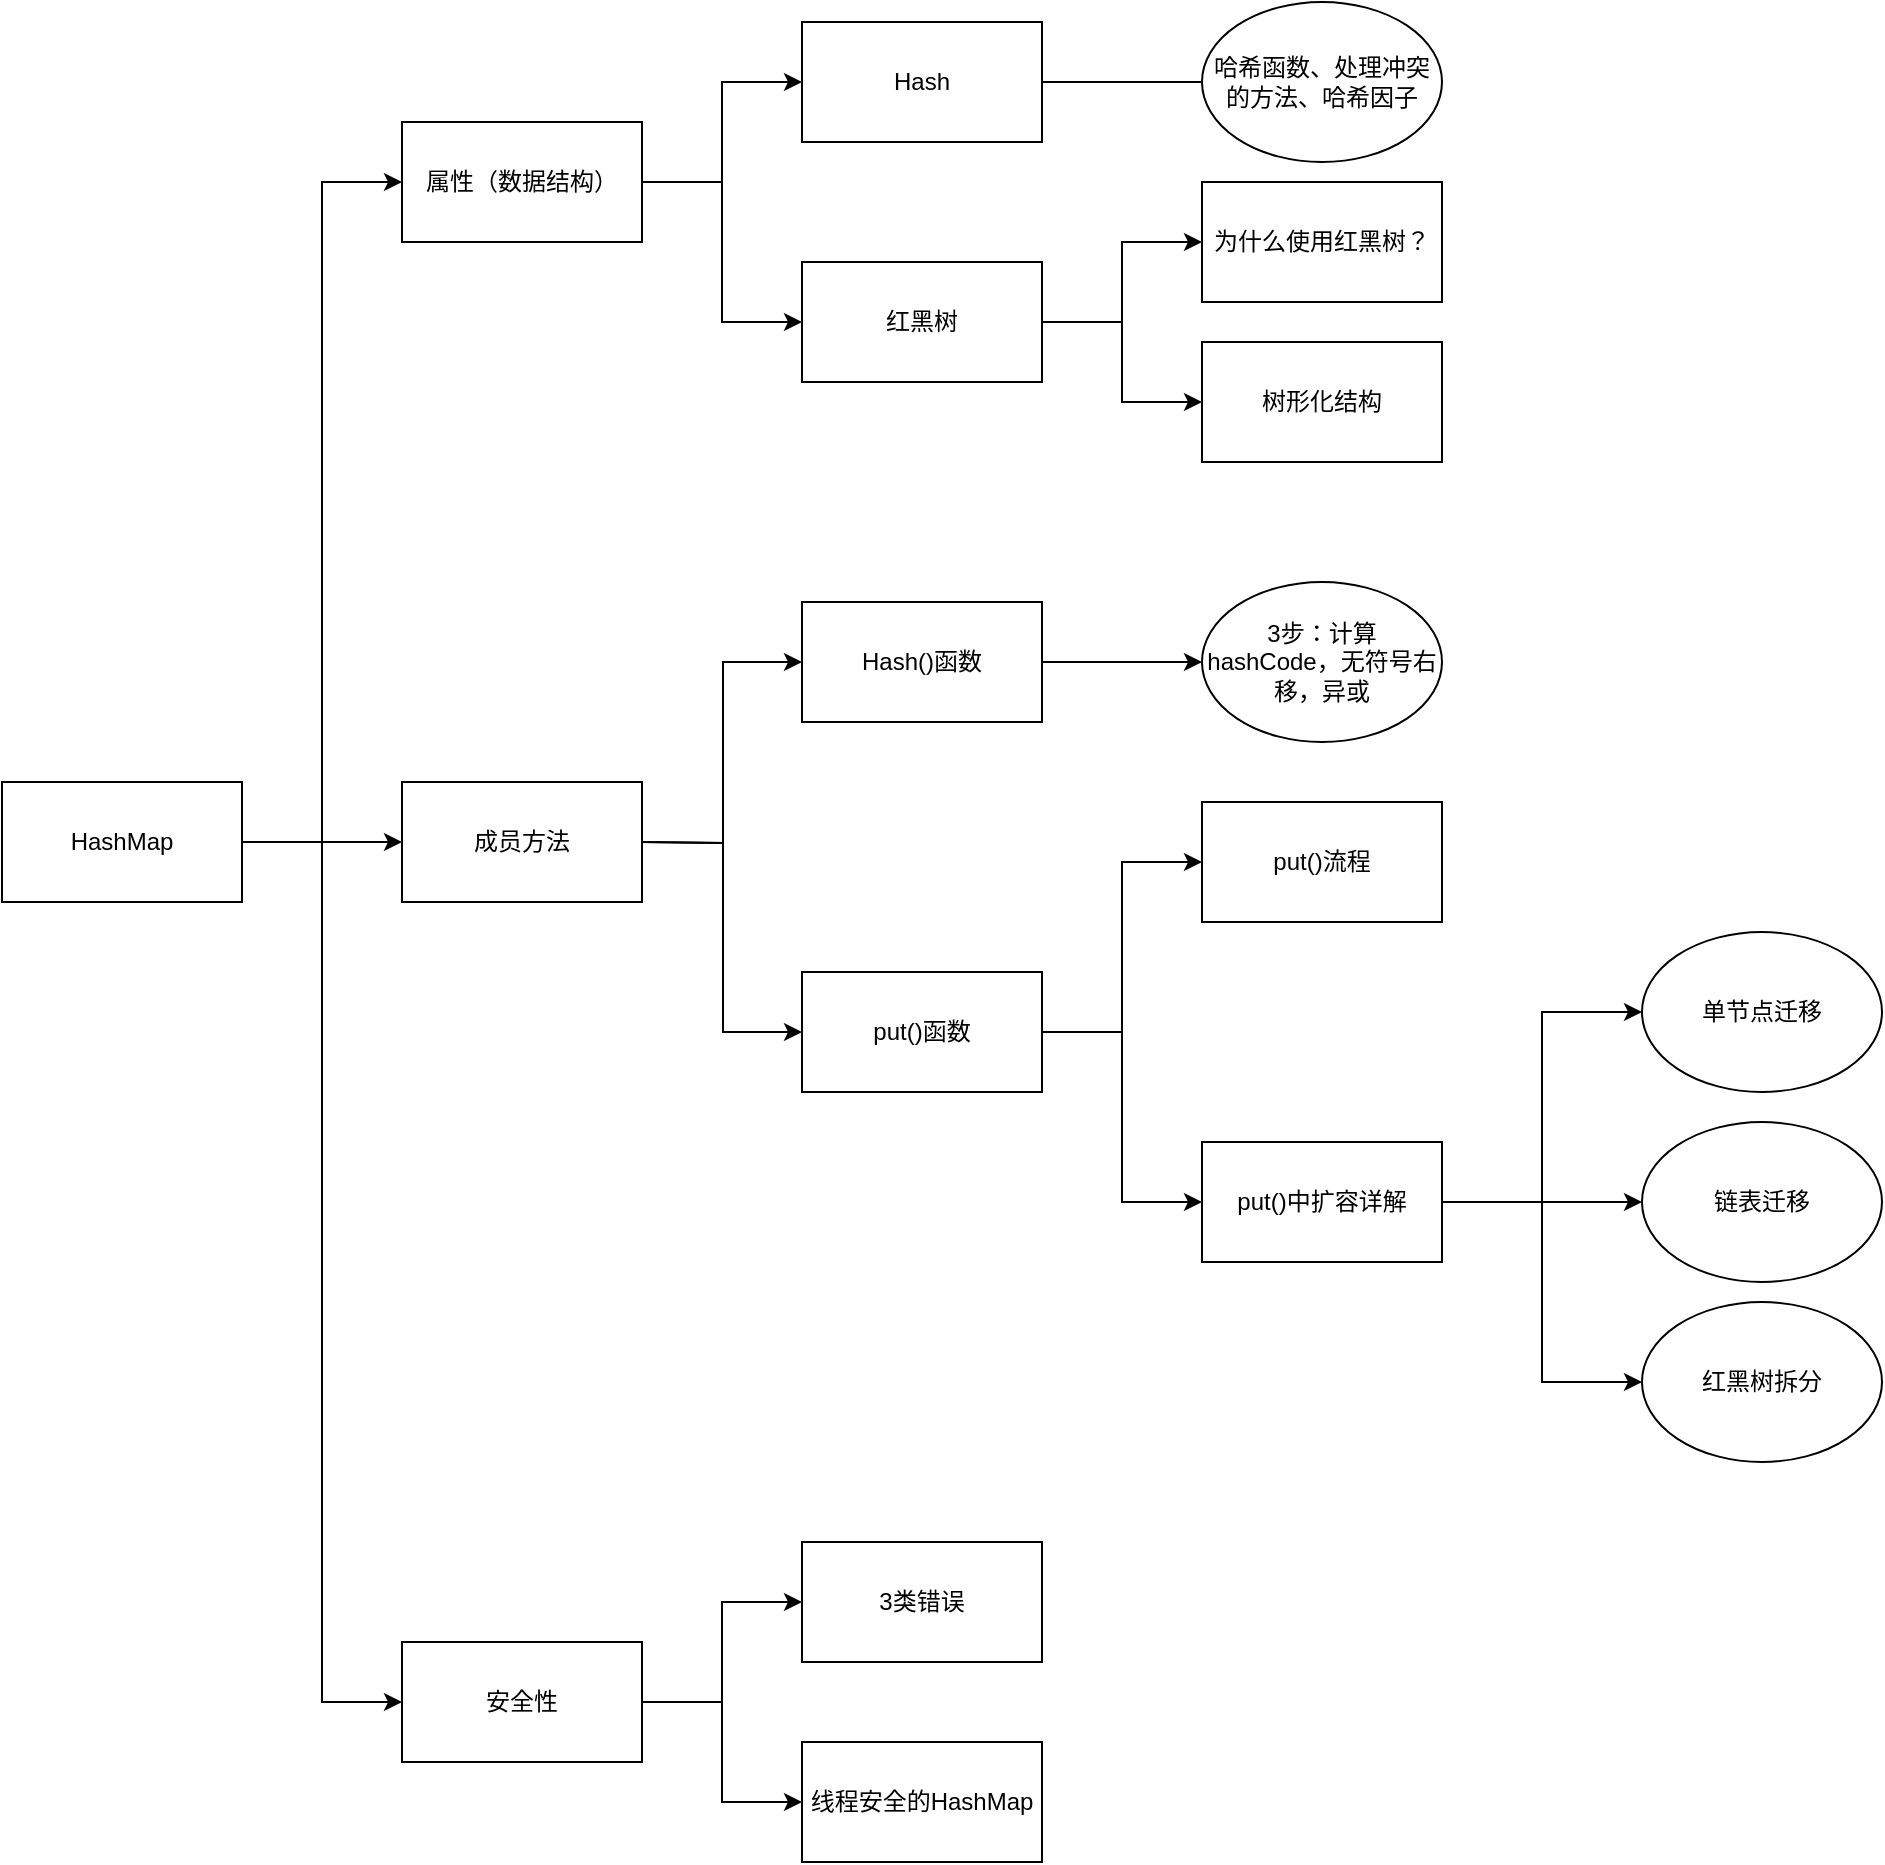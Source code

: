 <mxfile version="20.8.16" type="device"><diagram name="第 1 页" id="CEeoQa06rue6whSJmT7V"><mxGraphModel dx="1674" dy="844" grid="1" gridSize="10" guides="1" tooltips="1" connect="1" arrows="1" fold="1" page="1" pageScale="1" pageWidth="827" pageHeight="1169" math="0" shadow="0"><root><mxCell id="0"/><mxCell id="1" parent="0"/><mxCell id="RmbbUZgq3NAsc-Y9YM5n-3" value="" style="edgeStyle=orthogonalEdgeStyle;rounded=0;orthogonalLoop=1;jettySize=auto;html=1;entryX=0;entryY=0.5;entryDx=0;entryDy=0;" parent="1" source="RmbbUZgq3NAsc-Y9YM5n-1" target="RmbbUZgq3NAsc-Y9YM5n-2" edge="1"><mxGeometry relative="1" as="geometry"/></mxCell><mxCell id="RmbbUZgq3NAsc-Y9YM5n-5" style="edgeStyle=orthogonalEdgeStyle;rounded=0;orthogonalLoop=1;jettySize=auto;html=1;entryX=0;entryY=0.5;entryDx=0;entryDy=0;" parent="1" source="RmbbUZgq3NAsc-Y9YM5n-1" target="RmbbUZgq3NAsc-Y9YM5n-4" edge="1"><mxGeometry relative="1" as="geometry"/></mxCell><mxCell id="tMwZZMbg8icT0Zwv8vkY-7" style="edgeStyle=orthogonalEdgeStyle;rounded=0;orthogonalLoop=1;jettySize=auto;html=1;entryX=0;entryY=0.5;entryDx=0;entryDy=0;" edge="1" parent="1" source="RmbbUZgq3NAsc-Y9YM5n-1" target="tMwZZMbg8icT0Zwv8vkY-6"><mxGeometry relative="1" as="geometry"/></mxCell><mxCell id="RmbbUZgq3NAsc-Y9YM5n-1" value="HashMap" style="rounded=0;whiteSpace=wrap;html=1;" parent="1" vertex="1"><mxGeometry x="40" y="460" width="120" height="60" as="geometry"/></mxCell><mxCell id="RmbbUZgq3NAsc-Y9YM5n-7" value="" style="edgeStyle=orthogonalEdgeStyle;rounded=0;orthogonalLoop=1;jettySize=auto;html=1;entryX=0;entryY=0.5;entryDx=0;entryDy=0;" parent="1" source="RmbbUZgq3NAsc-Y9YM5n-2" target="RmbbUZgq3NAsc-Y9YM5n-6" edge="1"><mxGeometry relative="1" as="geometry"/></mxCell><mxCell id="RmbbUZgq3NAsc-Y9YM5n-9" style="edgeStyle=orthogonalEdgeStyle;rounded=0;orthogonalLoop=1;jettySize=auto;html=1;entryX=0;entryY=0.5;entryDx=0;entryDy=0;" parent="1" source="RmbbUZgq3NAsc-Y9YM5n-2" target="RmbbUZgq3NAsc-Y9YM5n-8" edge="1"><mxGeometry relative="1" as="geometry"/></mxCell><mxCell id="RmbbUZgq3NAsc-Y9YM5n-2" value="属性（数据结构）" style="rounded=0;whiteSpace=wrap;html=1;" parent="1" vertex="1"><mxGeometry x="240" y="130" width="120" height="60" as="geometry"/></mxCell><mxCell id="RmbbUZgq3NAsc-Y9YM5n-14" value="" style="edgeStyle=orthogonalEdgeStyle;rounded=0;orthogonalLoop=1;jettySize=auto;html=1;entryX=0;entryY=0.5;entryDx=0;entryDy=0;" parent="1" target="RmbbUZgq3NAsc-Y9YM5n-13" edge="1"><mxGeometry relative="1" as="geometry"><mxPoint x="360" y="490" as="sourcePoint"/></mxGeometry></mxCell><mxCell id="RmbbUZgq3NAsc-Y9YM5n-16" style="edgeStyle=orthogonalEdgeStyle;rounded=0;orthogonalLoop=1;jettySize=auto;html=1;entryX=0;entryY=0.5;entryDx=0;entryDy=0;" parent="1" target="RmbbUZgq3NAsc-Y9YM5n-15" edge="1"><mxGeometry relative="1" as="geometry"><mxPoint x="360" y="490" as="sourcePoint"/></mxGeometry></mxCell><mxCell id="RmbbUZgq3NAsc-Y9YM5n-4" value="成员方法" style="rounded=0;whiteSpace=wrap;html=1;" parent="1" vertex="1"><mxGeometry x="240" y="460" width="120" height="60" as="geometry"/></mxCell><mxCell id="RmbbUZgq3NAsc-Y9YM5n-11" value="" style="edgeStyle=orthogonalEdgeStyle;rounded=0;orthogonalLoop=1;jettySize=auto;html=1;" parent="1" source="RmbbUZgq3NAsc-Y9YM5n-6" edge="1"><mxGeometry relative="1" as="geometry"><mxPoint x="660" y="110" as="targetPoint"/></mxGeometry></mxCell><mxCell id="RmbbUZgq3NAsc-Y9YM5n-6" value="Hash" style="rounded=0;whiteSpace=wrap;html=1;" parent="1" vertex="1"><mxGeometry x="440" y="80" width="120" height="60" as="geometry"/></mxCell><mxCell id="tMwZZMbg8icT0Zwv8vkY-3" value="" style="edgeStyle=orthogonalEdgeStyle;rounded=0;orthogonalLoop=1;jettySize=auto;html=1;" edge="1" parent="1" source="RmbbUZgq3NAsc-Y9YM5n-8" target="tMwZZMbg8icT0Zwv8vkY-2"><mxGeometry relative="1" as="geometry"/></mxCell><mxCell id="tMwZZMbg8icT0Zwv8vkY-5" style="edgeStyle=orthogonalEdgeStyle;rounded=0;orthogonalLoop=1;jettySize=auto;html=1;entryX=0;entryY=0.5;entryDx=0;entryDy=0;" edge="1" parent="1" source="RmbbUZgq3NAsc-Y9YM5n-8" target="tMwZZMbg8icT0Zwv8vkY-4"><mxGeometry relative="1" as="geometry"/></mxCell><mxCell id="RmbbUZgq3NAsc-Y9YM5n-8" value="红黑树" style="rounded=0;whiteSpace=wrap;html=1;" parent="1" vertex="1"><mxGeometry x="440" y="200" width="120" height="60" as="geometry"/></mxCell><mxCell id="RmbbUZgq3NAsc-Y9YM5n-12" value="哈希函数、处理冲突的方法、哈希因子" style="ellipse;whiteSpace=wrap;html=1;" parent="1" vertex="1"><mxGeometry x="640" y="70" width="120" height="80" as="geometry"/></mxCell><mxCell id="RmbbUZgq3NAsc-Y9YM5n-18" style="edgeStyle=orthogonalEdgeStyle;rounded=0;orthogonalLoop=1;jettySize=auto;html=1;entryX=0;entryY=0.5;entryDx=0;entryDy=0;" parent="1" source="RmbbUZgq3NAsc-Y9YM5n-13" target="RmbbUZgq3NAsc-Y9YM5n-17" edge="1"><mxGeometry relative="1" as="geometry"/></mxCell><mxCell id="RmbbUZgq3NAsc-Y9YM5n-13" value="Hash()函数" style="rounded=0;whiteSpace=wrap;html=1;" parent="1" vertex="1"><mxGeometry x="440" y="370" width="120" height="60" as="geometry"/></mxCell><mxCell id="RmbbUZgq3NAsc-Y9YM5n-20" value="" style="edgeStyle=orthogonalEdgeStyle;rounded=0;orthogonalLoop=1;jettySize=auto;html=1;entryX=0;entryY=0.5;entryDx=0;entryDy=0;" parent="1" source="RmbbUZgq3NAsc-Y9YM5n-15" target="RmbbUZgq3NAsc-Y9YM5n-19" edge="1"><mxGeometry relative="1" as="geometry"/></mxCell><mxCell id="RmbbUZgq3NAsc-Y9YM5n-22" style="edgeStyle=orthogonalEdgeStyle;rounded=0;orthogonalLoop=1;jettySize=auto;html=1;entryX=0;entryY=0.5;entryDx=0;entryDy=0;" parent="1" source="RmbbUZgq3NAsc-Y9YM5n-15" target="RmbbUZgq3NAsc-Y9YM5n-21" edge="1"><mxGeometry relative="1" as="geometry"/></mxCell><mxCell id="RmbbUZgq3NAsc-Y9YM5n-15" value="put()函数" style="rounded=0;whiteSpace=wrap;html=1;" parent="1" vertex="1"><mxGeometry x="440" y="555" width="120" height="60" as="geometry"/></mxCell><mxCell id="RmbbUZgq3NAsc-Y9YM5n-17" value="3步：计算hashCode，无符号右移，异或" style="ellipse;whiteSpace=wrap;html=1;" parent="1" vertex="1"><mxGeometry x="640" y="360" width="120" height="80" as="geometry"/></mxCell><mxCell id="RmbbUZgq3NAsc-Y9YM5n-19" value="put()流程" style="rounded=0;whiteSpace=wrap;html=1;" parent="1" vertex="1"><mxGeometry x="640" y="470" width="120" height="60" as="geometry"/></mxCell><mxCell id="RmbbUZgq3NAsc-Y9YM5n-24" value="" style="edgeStyle=orthogonalEdgeStyle;rounded=0;orthogonalLoop=1;jettySize=auto;html=1;entryX=0;entryY=0.5;entryDx=0;entryDy=0;" parent="1" source="RmbbUZgq3NAsc-Y9YM5n-21" target="RmbbUZgq3NAsc-Y9YM5n-25" edge="1"><mxGeometry relative="1" as="geometry"><mxPoint x="840" y="620" as="targetPoint"/></mxGeometry></mxCell><mxCell id="RmbbUZgq3NAsc-Y9YM5n-28" style="edgeStyle=orthogonalEdgeStyle;rounded=0;orthogonalLoop=1;jettySize=auto;html=1;" parent="1" source="RmbbUZgq3NAsc-Y9YM5n-21" target="RmbbUZgq3NAsc-Y9YM5n-26" edge="1"><mxGeometry relative="1" as="geometry"/></mxCell><mxCell id="RmbbUZgq3NAsc-Y9YM5n-29" style="edgeStyle=orthogonalEdgeStyle;rounded=0;orthogonalLoop=1;jettySize=auto;html=1;entryX=0;entryY=0.5;entryDx=0;entryDy=0;" parent="1" source="RmbbUZgq3NAsc-Y9YM5n-21" target="RmbbUZgq3NAsc-Y9YM5n-27" edge="1"><mxGeometry relative="1" as="geometry"><mxPoint x="860" y="790" as="targetPoint"/></mxGeometry></mxCell><mxCell id="RmbbUZgq3NAsc-Y9YM5n-21" value="put()中扩容详解" style="rounded=0;whiteSpace=wrap;html=1;" parent="1" vertex="1"><mxGeometry x="640" y="640" width="120" height="60" as="geometry"/></mxCell><mxCell id="RmbbUZgq3NAsc-Y9YM5n-25" value="单节点迁移" style="ellipse;whiteSpace=wrap;html=1;" parent="1" vertex="1"><mxGeometry x="860" y="535" width="120" height="80" as="geometry"/></mxCell><mxCell id="RmbbUZgq3NAsc-Y9YM5n-26" value="链表迁移" style="ellipse;whiteSpace=wrap;html=1;" parent="1" vertex="1"><mxGeometry x="860" y="630" width="120" height="80" as="geometry"/></mxCell><mxCell id="RmbbUZgq3NAsc-Y9YM5n-27" value="红黑树拆分" style="ellipse;whiteSpace=wrap;html=1;" parent="1" vertex="1"><mxGeometry x="860" y="720" width="120" height="80" as="geometry"/></mxCell><mxCell id="tMwZZMbg8icT0Zwv8vkY-2" value="为什么使用红黑树？" style="rounded=0;whiteSpace=wrap;html=1;" vertex="1" parent="1"><mxGeometry x="640" y="160" width="120" height="60" as="geometry"/></mxCell><mxCell id="tMwZZMbg8icT0Zwv8vkY-4" value="树形化结构" style="rounded=0;whiteSpace=wrap;html=1;" vertex="1" parent="1"><mxGeometry x="640" y="240" width="120" height="60" as="geometry"/></mxCell><mxCell id="tMwZZMbg8icT0Zwv8vkY-9" value="" style="edgeStyle=orthogonalEdgeStyle;rounded=0;orthogonalLoop=1;jettySize=auto;html=1;" edge="1" parent="1" source="tMwZZMbg8icT0Zwv8vkY-6" target="tMwZZMbg8icT0Zwv8vkY-8"><mxGeometry relative="1" as="geometry"/></mxCell><mxCell id="tMwZZMbg8icT0Zwv8vkY-11" style="edgeStyle=orthogonalEdgeStyle;rounded=0;orthogonalLoop=1;jettySize=auto;html=1;entryX=0;entryY=0.5;entryDx=0;entryDy=0;" edge="1" parent="1" source="tMwZZMbg8icT0Zwv8vkY-6" target="tMwZZMbg8icT0Zwv8vkY-10"><mxGeometry relative="1" as="geometry"/></mxCell><mxCell id="tMwZZMbg8icT0Zwv8vkY-6" value="安全性" style="rounded=0;whiteSpace=wrap;html=1;" vertex="1" parent="1"><mxGeometry x="240" y="890" width="120" height="60" as="geometry"/></mxCell><mxCell id="tMwZZMbg8icT0Zwv8vkY-8" value="3类错误" style="rounded=0;whiteSpace=wrap;html=1;" vertex="1" parent="1"><mxGeometry x="440" y="840" width="120" height="60" as="geometry"/></mxCell><mxCell id="tMwZZMbg8icT0Zwv8vkY-10" value="线程安全的HashMap" style="rounded=0;whiteSpace=wrap;html=1;" vertex="1" parent="1"><mxGeometry x="440" y="940" width="120" height="60" as="geometry"/></mxCell></root></mxGraphModel></diagram></mxfile>